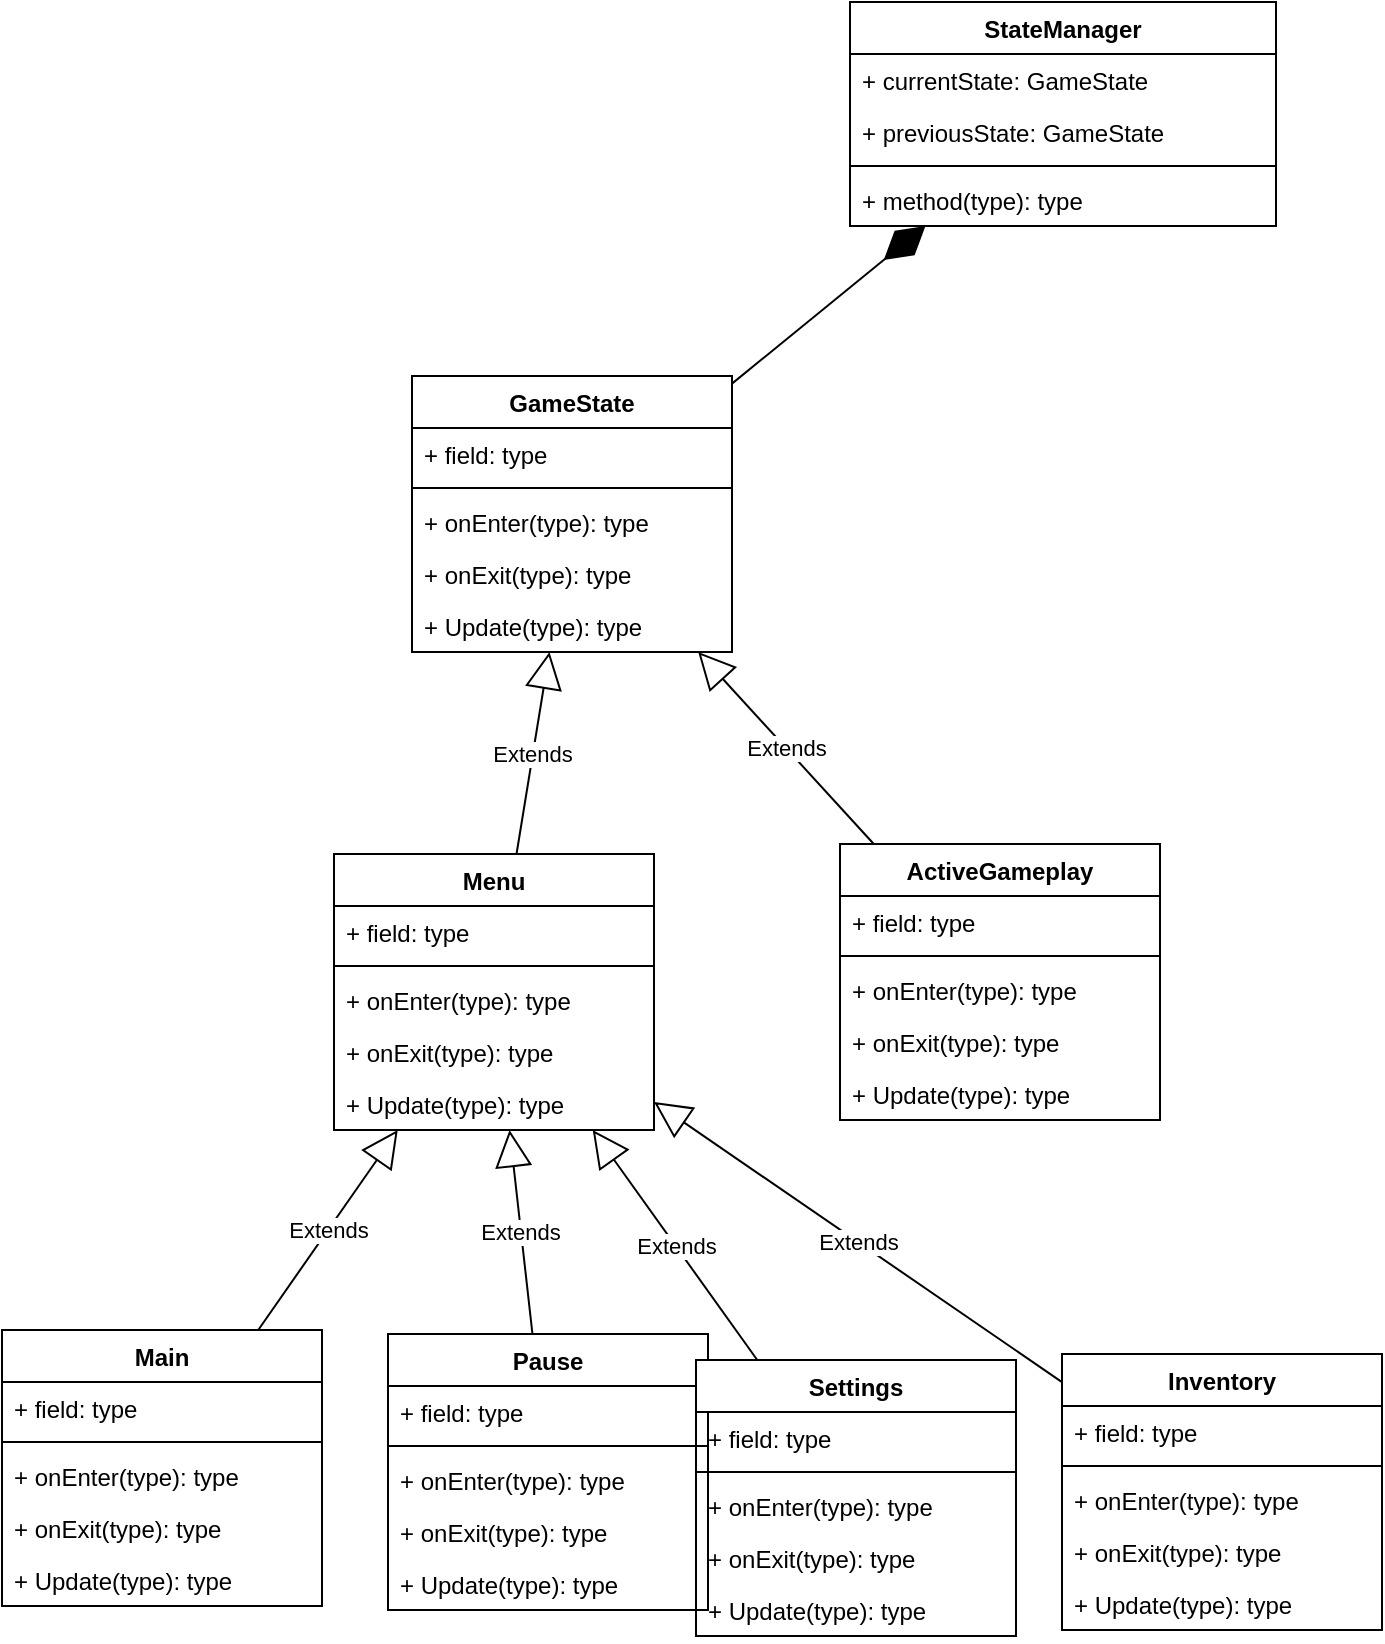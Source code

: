 <mxfile version="28.2.5">
  <diagram name="Page-1" id="j3S1fjYxEi87MXj2-Fde">
    <mxGraphModel dx="1071" dy="1589" grid="0" gridSize="10" guides="1" tooltips="1" connect="1" arrows="1" fold="1" page="1" pageScale="1" pageWidth="827" pageHeight="1169" math="0" shadow="0">
      <root>
        <mxCell id="0" />
        <mxCell id="1" parent="0" />
        <mxCell id="S2AkhuPd5A9qiUtjjwtA-1" value="StateManager" style="swimlane;fontStyle=1;align=center;verticalAlign=top;childLayout=stackLayout;horizontal=1;startSize=26;horizontalStack=0;resizeParent=1;resizeParentMax=0;resizeLast=0;collapsible=1;marginBottom=0;whiteSpace=wrap;html=1;" vertex="1" parent="1">
          <mxGeometry x="424" y="270" width="213" height="112" as="geometry" />
        </mxCell>
        <mxCell id="S2AkhuPd5A9qiUtjjwtA-2" value="+ currentState: GameState" style="text;strokeColor=none;fillColor=none;align=left;verticalAlign=top;spacingLeft=4;spacingRight=4;overflow=hidden;rotatable=0;points=[[0,0.5],[1,0.5]];portConstraint=eastwest;whiteSpace=wrap;html=1;" vertex="1" parent="S2AkhuPd5A9qiUtjjwtA-1">
          <mxGeometry y="26" width="213" height="26" as="geometry" />
        </mxCell>
        <mxCell id="S2AkhuPd5A9qiUtjjwtA-5" value="+ previousState: GameState" style="text;strokeColor=none;fillColor=none;align=left;verticalAlign=top;spacingLeft=4;spacingRight=4;overflow=hidden;rotatable=0;points=[[0,0.5],[1,0.5]];portConstraint=eastwest;whiteSpace=wrap;html=1;" vertex="1" parent="S2AkhuPd5A9qiUtjjwtA-1">
          <mxGeometry y="52" width="213" height="26" as="geometry" />
        </mxCell>
        <mxCell id="S2AkhuPd5A9qiUtjjwtA-3" value="" style="line;strokeWidth=1;fillColor=none;align=left;verticalAlign=middle;spacingTop=-1;spacingLeft=3;spacingRight=3;rotatable=0;labelPosition=right;points=[];portConstraint=eastwest;strokeColor=inherit;" vertex="1" parent="S2AkhuPd5A9qiUtjjwtA-1">
          <mxGeometry y="78" width="213" height="8" as="geometry" />
        </mxCell>
        <mxCell id="S2AkhuPd5A9qiUtjjwtA-4" value="+ method(type): type" style="text;strokeColor=none;fillColor=none;align=left;verticalAlign=top;spacingLeft=4;spacingRight=4;overflow=hidden;rotatable=0;points=[[0,0.5],[1,0.5]];portConstraint=eastwest;whiteSpace=wrap;html=1;" vertex="1" parent="S2AkhuPd5A9qiUtjjwtA-1">
          <mxGeometry y="86" width="213" height="26" as="geometry" />
        </mxCell>
        <mxCell id="S2AkhuPd5A9qiUtjjwtA-6" value="GameState" style="swimlane;fontStyle=1;align=center;verticalAlign=top;childLayout=stackLayout;horizontal=1;startSize=26;horizontalStack=0;resizeParent=1;resizeParentMax=0;resizeLast=0;collapsible=1;marginBottom=0;whiteSpace=wrap;html=1;" vertex="1" parent="1">
          <mxGeometry x="205" y="457" width="160" height="138" as="geometry" />
        </mxCell>
        <mxCell id="S2AkhuPd5A9qiUtjjwtA-7" value="+ field: type" style="text;strokeColor=none;fillColor=none;align=left;verticalAlign=top;spacingLeft=4;spacingRight=4;overflow=hidden;rotatable=0;points=[[0,0.5],[1,0.5]];portConstraint=eastwest;whiteSpace=wrap;html=1;" vertex="1" parent="S2AkhuPd5A9qiUtjjwtA-6">
          <mxGeometry y="26" width="160" height="26" as="geometry" />
        </mxCell>
        <mxCell id="S2AkhuPd5A9qiUtjjwtA-8" value="" style="line;strokeWidth=1;fillColor=none;align=left;verticalAlign=middle;spacingTop=-1;spacingLeft=3;spacingRight=3;rotatable=0;labelPosition=right;points=[];portConstraint=eastwest;strokeColor=inherit;" vertex="1" parent="S2AkhuPd5A9qiUtjjwtA-6">
          <mxGeometry y="52" width="160" height="8" as="geometry" />
        </mxCell>
        <mxCell id="S2AkhuPd5A9qiUtjjwtA-9" value="+ onEnter(type): type" style="text;strokeColor=none;fillColor=none;align=left;verticalAlign=top;spacingLeft=4;spacingRight=4;overflow=hidden;rotatable=0;points=[[0,0.5],[1,0.5]];portConstraint=eastwest;whiteSpace=wrap;html=1;" vertex="1" parent="S2AkhuPd5A9qiUtjjwtA-6">
          <mxGeometry y="60" width="160" height="26" as="geometry" />
        </mxCell>
        <mxCell id="S2AkhuPd5A9qiUtjjwtA-16" value="+ onExit(type): type" style="text;strokeColor=none;fillColor=none;align=left;verticalAlign=top;spacingLeft=4;spacingRight=4;overflow=hidden;rotatable=0;points=[[0,0.5],[1,0.5]];portConstraint=eastwest;whiteSpace=wrap;html=1;" vertex="1" parent="S2AkhuPd5A9qiUtjjwtA-6">
          <mxGeometry y="86" width="160" height="26" as="geometry" />
        </mxCell>
        <mxCell id="S2AkhuPd5A9qiUtjjwtA-52" value="+ Update(type): type" style="text;strokeColor=none;fillColor=none;align=left;verticalAlign=top;spacingLeft=4;spacingRight=4;overflow=hidden;rotatable=0;points=[[0,0.5],[1,0.5]];portConstraint=eastwest;whiteSpace=wrap;html=1;" vertex="1" parent="S2AkhuPd5A9qiUtjjwtA-6">
          <mxGeometry y="112" width="160" height="26" as="geometry" />
        </mxCell>
        <mxCell id="S2AkhuPd5A9qiUtjjwtA-14" value="" style="endArrow=diamondThin;endFill=1;endSize=24;html=1;rounded=0;" edge="1" parent="1" source="S2AkhuPd5A9qiUtjjwtA-6" target="S2AkhuPd5A9qiUtjjwtA-1">
          <mxGeometry width="160" relative="1" as="geometry">
            <mxPoint x="344" y="721" as="sourcePoint" />
            <mxPoint x="504" y="721" as="targetPoint" />
          </mxGeometry>
        </mxCell>
        <mxCell id="S2AkhuPd5A9qiUtjjwtA-15" value="Extends" style="endArrow=block;endSize=16;endFill=0;html=1;rounded=0;" edge="1" parent="1" source="S2AkhuPd5A9qiUtjjwtA-17" target="S2AkhuPd5A9qiUtjjwtA-6">
          <mxGeometry width="160" relative="1" as="geometry">
            <mxPoint x="337.223" y="676" as="sourcePoint" />
            <mxPoint x="473" y="699" as="targetPoint" />
          </mxGeometry>
        </mxCell>
        <mxCell id="S2AkhuPd5A9qiUtjjwtA-17" value="ActiveGameplay" style="swimlane;fontStyle=1;align=center;verticalAlign=top;childLayout=stackLayout;horizontal=1;startSize=26;horizontalStack=0;resizeParent=1;resizeParentMax=0;resizeLast=0;collapsible=1;marginBottom=0;whiteSpace=wrap;html=1;" vertex="1" parent="1">
          <mxGeometry x="419" y="691" width="160" height="138" as="geometry" />
        </mxCell>
        <mxCell id="S2AkhuPd5A9qiUtjjwtA-18" value="+ field: type" style="text;strokeColor=none;fillColor=none;align=left;verticalAlign=top;spacingLeft=4;spacingRight=4;overflow=hidden;rotatable=0;points=[[0,0.5],[1,0.5]];portConstraint=eastwest;whiteSpace=wrap;html=1;" vertex="1" parent="S2AkhuPd5A9qiUtjjwtA-17">
          <mxGeometry y="26" width="160" height="26" as="geometry" />
        </mxCell>
        <mxCell id="S2AkhuPd5A9qiUtjjwtA-19" value="" style="line;strokeWidth=1;fillColor=none;align=left;verticalAlign=middle;spacingTop=-1;spacingLeft=3;spacingRight=3;rotatable=0;labelPosition=right;points=[];portConstraint=eastwest;strokeColor=inherit;" vertex="1" parent="S2AkhuPd5A9qiUtjjwtA-17">
          <mxGeometry y="52" width="160" height="8" as="geometry" />
        </mxCell>
        <mxCell id="S2AkhuPd5A9qiUtjjwtA-20" value="+ onEnter(type): type" style="text;strokeColor=none;fillColor=none;align=left;verticalAlign=top;spacingLeft=4;spacingRight=4;overflow=hidden;rotatable=0;points=[[0,0.5],[1,0.5]];portConstraint=eastwest;whiteSpace=wrap;html=1;" vertex="1" parent="S2AkhuPd5A9qiUtjjwtA-17">
          <mxGeometry y="60" width="160" height="26" as="geometry" />
        </mxCell>
        <mxCell id="S2AkhuPd5A9qiUtjjwtA-21" value="+ onExit(type): type" style="text;strokeColor=none;fillColor=none;align=left;verticalAlign=top;spacingLeft=4;spacingRight=4;overflow=hidden;rotatable=0;points=[[0,0.5],[1,0.5]];portConstraint=eastwest;whiteSpace=wrap;html=1;" vertex="1" parent="S2AkhuPd5A9qiUtjjwtA-17">
          <mxGeometry y="86" width="160" height="26" as="geometry" />
        </mxCell>
        <mxCell id="S2AkhuPd5A9qiUtjjwtA-57" value="+ Update(type): type" style="text;strokeColor=none;fillColor=none;align=left;verticalAlign=top;spacingLeft=4;spacingRight=4;overflow=hidden;rotatable=0;points=[[0,0.5],[1,0.5]];portConstraint=eastwest;whiteSpace=wrap;html=1;" vertex="1" parent="S2AkhuPd5A9qiUtjjwtA-17">
          <mxGeometry y="112" width="160" height="26" as="geometry" />
        </mxCell>
        <mxCell id="S2AkhuPd5A9qiUtjjwtA-22" value="Menu" style="swimlane;fontStyle=1;align=center;verticalAlign=top;childLayout=stackLayout;horizontal=1;startSize=26;horizontalStack=0;resizeParent=1;resizeParentMax=0;resizeLast=0;collapsible=1;marginBottom=0;whiteSpace=wrap;html=1;" vertex="1" parent="1">
          <mxGeometry x="166" y="696" width="160" height="138" as="geometry" />
        </mxCell>
        <mxCell id="S2AkhuPd5A9qiUtjjwtA-23" value="+ field: type" style="text;strokeColor=none;fillColor=none;align=left;verticalAlign=top;spacingLeft=4;spacingRight=4;overflow=hidden;rotatable=0;points=[[0,0.5],[1,0.5]];portConstraint=eastwest;whiteSpace=wrap;html=1;" vertex="1" parent="S2AkhuPd5A9qiUtjjwtA-22">
          <mxGeometry y="26" width="160" height="26" as="geometry" />
        </mxCell>
        <mxCell id="S2AkhuPd5A9qiUtjjwtA-24" value="" style="line;strokeWidth=1;fillColor=none;align=left;verticalAlign=middle;spacingTop=-1;spacingLeft=3;spacingRight=3;rotatable=0;labelPosition=right;points=[];portConstraint=eastwest;strokeColor=inherit;" vertex="1" parent="S2AkhuPd5A9qiUtjjwtA-22">
          <mxGeometry y="52" width="160" height="8" as="geometry" />
        </mxCell>
        <mxCell id="S2AkhuPd5A9qiUtjjwtA-25" value="+ onEnter(type): type" style="text;strokeColor=none;fillColor=none;align=left;verticalAlign=top;spacingLeft=4;spacingRight=4;overflow=hidden;rotatable=0;points=[[0,0.5],[1,0.5]];portConstraint=eastwest;whiteSpace=wrap;html=1;" vertex="1" parent="S2AkhuPd5A9qiUtjjwtA-22">
          <mxGeometry y="60" width="160" height="26" as="geometry" />
        </mxCell>
        <mxCell id="S2AkhuPd5A9qiUtjjwtA-26" value="+ onExit(type): type" style="text;strokeColor=none;fillColor=none;align=left;verticalAlign=top;spacingLeft=4;spacingRight=4;overflow=hidden;rotatable=0;points=[[0,0.5],[1,0.5]];portConstraint=eastwest;whiteSpace=wrap;html=1;" vertex="1" parent="S2AkhuPd5A9qiUtjjwtA-22">
          <mxGeometry y="86" width="160" height="26" as="geometry" />
        </mxCell>
        <mxCell id="S2AkhuPd5A9qiUtjjwtA-53" value="+ Update(type): type" style="text;strokeColor=none;fillColor=none;align=left;verticalAlign=top;spacingLeft=4;spacingRight=4;overflow=hidden;rotatable=0;points=[[0,0.5],[1,0.5]];portConstraint=eastwest;whiteSpace=wrap;html=1;" vertex="1" parent="S2AkhuPd5A9qiUtjjwtA-22">
          <mxGeometry y="112" width="160" height="26" as="geometry" />
        </mxCell>
        <mxCell id="S2AkhuPd5A9qiUtjjwtA-27" value="Main" style="swimlane;fontStyle=1;align=center;verticalAlign=top;childLayout=stackLayout;horizontal=1;startSize=26;horizontalStack=0;resizeParent=1;resizeParentMax=0;resizeLast=0;collapsible=1;marginBottom=0;whiteSpace=wrap;html=1;" vertex="1" parent="1">
          <mxGeometry y="934" width="160" height="138" as="geometry" />
        </mxCell>
        <mxCell id="S2AkhuPd5A9qiUtjjwtA-28" value="+ field: type" style="text;strokeColor=none;fillColor=none;align=left;verticalAlign=top;spacingLeft=4;spacingRight=4;overflow=hidden;rotatable=0;points=[[0,0.5],[1,0.5]];portConstraint=eastwest;whiteSpace=wrap;html=1;" vertex="1" parent="S2AkhuPd5A9qiUtjjwtA-27">
          <mxGeometry y="26" width="160" height="26" as="geometry" />
        </mxCell>
        <mxCell id="S2AkhuPd5A9qiUtjjwtA-29" value="" style="line;strokeWidth=1;fillColor=none;align=left;verticalAlign=middle;spacingTop=-1;spacingLeft=3;spacingRight=3;rotatable=0;labelPosition=right;points=[];portConstraint=eastwest;strokeColor=inherit;" vertex="1" parent="S2AkhuPd5A9qiUtjjwtA-27">
          <mxGeometry y="52" width="160" height="8" as="geometry" />
        </mxCell>
        <mxCell id="S2AkhuPd5A9qiUtjjwtA-30" value="+ onEnter(type): type" style="text;strokeColor=none;fillColor=none;align=left;verticalAlign=top;spacingLeft=4;spacingRight=4;overflow=hidden;rotatable=0;points=[[0,0.5],[1,0.5]];portConstraint=eastwest;whiteSpace=wrap;html=1;" vertex="1" parent="S2AkhuPd5A9qiUtjjwtA-27">
          <mxGeometry y="60" width="160" height="26" as="geometry" />
        </mxCell>
        <mxCell id="S2AkhuPd5A9qiUtjjwtA-31" value="+ onExit(type): type" style="text;strokeColor=none;fillColor=none;align=left;verticalAlign=top;spacingLeft=4;spacingRight=4;overflow=hidden;rotatable=0;points=[[0,0.5],[1,0.5]];portConstraint=eastwest;whiteSpace=wrap;html=1;" vertex="1" parent="S2AkhuPd5A9qiUtjjwtA-27">
          <mxGeometry y="86" width="160" height="26" as="geometry" />
        </mxCell>
        <mxCell id="S2AkhuPd5A9qiUtjjwtA-54" value="+ Update(type): type" style="text;strokeColor=none;fillColor=none;align=left;verticalAlign=top;spacingLeft=4;spacingRight=4;overflow=hidden;rotatable=0;points=[[0,0.5],[1,0.5]];portConstraint=eastwest;whiteSpace=wrap;html=1;" vertex="1" parent="S2AkhuPd5A9qiUtjjwtA-27">
          <mxGeometry y="112" width="160" height="26" as="geometry" />
        </mxCell>
        <mxCell id="S2AkhuPd5A9qiUtjjwtA-32" value="Pause" style="swimlane;fontStyle=1;align=center;verticalAlign=top;childLayout=stackLayout;horizontal=1;startSize=26;horizontalStack=0;resizeParent=1;resizeParentMax=0;resizeLast=0;collapsible=1;marginBottom=0;whiteSpace=wrap;html=1;" vertex="1" parent="1">
          <mxGeometry x="193" y="936" width="160" height="138" as="geometry" />
        </mxCell>
        <mxCell id="S2AkhuPd5A9qiUtjjwtA-33" value="+ field: type" style="text;strokeColor=none;fillColor=none;align=left;verticalAlign=top;spacingLeft=4;spacingRight=4;overflow=hidden;rotatable=0;points=[[0,0.5],[1,0.5]];portConstraint=eastwest;whiteSpace=wrap;html=1;" vertex="1" parent="S2AkhuPd5A9qiUtjjwtA-32">
          <mxGeometry y="26" width="160" height="26" as="geometry" />
        </mxCell>
        <mxCell id="S2AkhuPd5A9qiUtjjwtA-34" value="" style="line;strokeWidth=1;fillColor=none;align=left;verticalAlign=middle;spacingTop=-1;spacingLeft=3;spacingRight=3;rotatable=0;labelPosition=right;points=[];portConstraint=eastwest;strokeColor=inherit;" vertex="1" parent="S2AkhuPd5A9qiUtjjwtA-32">
          <mxGeometry y="52" width="160" height="8" as="geometry" />
        </mxCell>
        <mxCell id="S2AkhuPd5A9qiUtjjwtA-35" value="+ onEnter(type): type" style="text;strokeColor=none;fillColor=none;align=left;verticalAlign=top;spacingLeft=4;spacingRight=4;overflow=hidden;rotatable=0;points=[[0,0.5],[1,0.5]];portConstraint=eastwest;whiteSpace=wrap;html=1;" vertex="1" parent="S2AkhuPd5A9qiUtjjwtA-32">
          <mxGeometry y="60" width="160" height="26" as="geometry" />
        </mxCell>
        <mxCell id="S2AkhuPd5A9qiUtjjwtA-36" value="+ onExit(type): type" style="text;strokeColor=none;fillColor=none;align=left;verticalAlign=top;spacingLeft=4;spacingRight=4;overflow=hidden;rotatable=0;points=[[0,0.5],[1,0.5]];portConstraint=eastwest;whiteSpace=wrap;html=1;" vertex="1" parent="S2AkhuPd5A9qiUtjjwtA-32">
          <mxGeometry y="86" width="160" height="26" as="geometry" />
        </mxCell>
        <mxCell id="S2AkhuPd5A9qiUtjjwtA-55" value="+ Update(type): type" style="text;strokeColor=none;fillColor=none;align=left;verticalAlign=top;spacingLeft=4;spacingRight=4;overflow=hidden;rotatable=0;points=[[0,0.5],[1,0.5]];portConstraint=eastwest;whiteSpace=wrap;html=1;" vertex="1" parent="S2AkhuPd5A9qiUtjjwtA-32">
          <mxGeometry y="112" width="160" height="26" as="geometry" />
        </mxCell>
        <mxCell id="S2AkhuPd5A9qiUtjjwtA-37" value="Settings" style="swimlane;fontStyle=1;align=center;verticalAlign=top;childLayout=stackLayout;horizontal=1;startSize=26;horizontalStack=0;resizeParent=1;resizeParentMax=0;resizeLast=0;collapsible=1;marginBottom=0;whiteSpace=wrap;html=1;" vertex="1" parent="1">
          <mxGeometry x="347" y="949" width="160" height="138" as="geometry" />
        </mxCell>
        <mxCell id="S2AkhuPd5A9qiUtjjwtA-38" value="+ field: type" style="text;strokeColor=none;fillColor=none;align=left;verticalAlign=top;spacingLeft=4;spacingRight=4;overflow=hidden;rotatable=0;points=[[0,0.5],[1,0.5]];portConstraint=eastwest;whiteSpace=wrap;html=1;" vertex="1" parent="S2AkhuPd5A9qiUtjjwtA-37">
          <mxGeometry y="26" width="160" height="26" as="geometry" />
        </mxCell>
        <mxCell id="S2AkhuPd5A9qiUtjjwtA-39" value="" style="line;strokeWidth=1;fillColor=none;align=left;verticalAlign=middle;spacingTop=-1;spacingLeft=3;spacingRight=3;rotatable=0;labelPosition=right;points=[];portConstraint=eastwest;strokeColor=inherit;" vertex="1" parent="S2AkhuPd5A9qiUtjjwtA-37">
          <mxGeometry y="52" width="160" height="8" as="geometry" />
        </mxCell>
        <mxCell id="S2AkhuPd5A9qiUtjjwtA-40" value="+ onEnter(type): type" style="text;strokeColor=none;fillColor=none;align=left;verticalAlign=top;spacingLeft=4;spacingRight=4;overflow=hidden;rotatable=0;points=[[0,0.5],[1,0.5]];portConstraint=eastwest;whiteSpace=wrap;html=1;" vertex="1" parent="S2AkhuPd5A9qiUtjjwtA-37">
          <mxGeometry y="60" width="160" height="26" as="geometry" />
        </mxCell>
        <mxCell id="S2AkhuPd5A9qiUtjjwtA-41" value="+ onExit(type): type" style="text;strokeColor=none;fillColor=none;align=left;verticalAlign=top;spacingLeft=4;spacingRight=4;overflow=hidden;rotatable=0;points=[[0,0.5],[1,0.5]];portConstraint=eastwest;whiteSpace=wrap;html=1;" vertex="1" parent="S2AkhuPd5A9qiUtjjwtA-37">
          <mxGeometry y="86" width="160" height="26" as="geometry" />
        </mxCell>
        <mxCell id="S2AkhuPd5A9qiUtjjwtA-56" value="+ Update(type): type" style="text;strokeColor=none;fillColor=none;align=left;verticalAlign=top;spacingLeft=4;spacingRight=4;overflow=hidden;rotatable=0;points=[[0,0.5],[1,0.5]];portConstraint=eastwest;whiteSpace=wrap;html=1;" vertex="1" parent="S2AkhuPd5A9qiUtjjwtA-37">
          <mxGeometry y="112" width="160" height="26" as="geometry" />
        </mxCell>
        <mxCell id="S2AkhuPd5A9qiUtjjwtA-42" value="Extends" style="endArrow=block;endSize=16;endFill=0;html=1;rounded=0;" edge="1" parent="1" source="S2AkhuPd5A9qiUtjjwtA-37" target="S2AkhuPd5A9qiUtjjwtA-22">
          <mxGeometry width="160" relative="1" as="geometry">
            <mxPoint x="341" y="568" as="sourcePoint" />
            <mxPoint x="501" y="568" as="targetPoint" />
          </mxGeometry>
        </mxCell>
        <mxCell id="S2AkhuPd5A9qiUtjjwtA-43" value="Extends" style="endArrow=block;endSize=16;endFill=0;html=1;rounded=0;" edge="1" parent="1" source="S2AkhuPd5A9qiUtjjwtA-32" target="S2AkhuPd5A9qiUtjjwtA-22">
          <mxGeometry width="160" relative="1" as="geometry">
            <mxPoint x="341" y="568" as="sourcePoint" />
            <mxPoint x="501" y="568" as="targetPoint" />
            <mxPoint as="offset" />
          </mxGeometry>
        </mxCell>
        <mxCell id="S2AkhuPd5A9qiUtjjwtA-44" value="Extends" style="endArrow=block;endSize=16;endFill=0;html=1;rounded=0;" edge="1" parent="1" source="S2AkhuPd5A9qiUtjjwtA-27" target="S2AkhuPd5A9qiUtjjwtA-22">
          <mxGeometry width="160" relative="1" as="geometry">
            <mxPoint x="341" y="568" as="sourcePoint" />
            <mxPoint x="501" y="568" as="targetPoint" />
          </mxGeometry>
        </mxCell>
        <mxCell id="S2AkhuPd5A9qiUtjjwtA-45" value="Inventory" style="swimlane;fontStyle=1;align=center;verticalAlign=top;childLayout=stackLayout;horizontal=1;startSize=26;horizontalStack=0;resizeParent=1;resizeParentMax=0;resizeLast=0;collapsible=1;marginBottom=0;whiteSpace=wrap;html=1;" vertex="1" parent="1">
          <mxGeometry x="530" y="946" width="160" height="138" as="geometry" />
        </mxCell>
        <mxCell id="S2AkhuPd5A9qiUtjjwtA-46" value="+ field: type" style="text;strokeColor=none;fillColor=none;align=left;verticalAlign=top;spacingLeft=4;spacingRight=4;overflow=hidden;rotatable=0;points=[[0,0.5],[1,0.5]];portConstraint=eastwest;whiteSpace=wrap;html=1;" vertex="1" parent="S2AkhuPd5A9qiUtjjwtA-45">
          <mxGeometry y="26" width="160" height="26" as="geometry" />
        </mxCell>
        <mxCell id="S2AkhuPd5A9qiUtjjwtA-47" value="" style="line;strokeWidth=1;fillColor=none;align=left;verticalAlign=middle;spacingTop=-1;spacingLeft=3;spacingRight=3;rotatable=0;labelPosition=right;points=[];portConstraint=eastwest;strokeColor=inherit;" vertex="1" parent="S2AkhuPd5A9qiUtjjwtA-45">
          <mxGeometry y="52" width="160" height="8" as="geometry" />
        </mxCell>
        <mxCell id="S2AkhuPd5A9qiUtjjwtA-48" value="+ onEnter(type): type" style="text;strokeColor=none;fillColor=none;align=left;verticalAlign=top;spacingLeft=4;spacingRight=4;overflow=hidden;rotatable=0;points=[[0,0.5],[1,0.5]];portConstraint=eastwest;whiteSpace=wrap;html=1;" vertex="1" parent="S2AkhuPd5A9qiUtjjwtA-45">
          <mxGeometry y="60" width="160" height="26" as="geometry" />
        </mxCell>
        <mxCell id="S2AkhuPd5A9qiUtjjwtA-49" value="+ onExit(type): type" style="text;strokeColor=none;fillColor=none;align=left;verticalAlign=top;spacingLeft=4;spacingRight=4;overflow=hidden;rotatable=0;points=[[0,0.5],[1,0.5]];portConstraint=eastwest;whiteSpace=wrap;html=1;" vertex="1" parent="S2AkhuPd5A9qiUtjjwtA-45">
          <mxGeometry y="86" width="160" height="26" as="geometry" />
        </mxCell>
        <mxCell id="S2AkhuPd5A9qiUtjjwtA-58" value="+ Update(type): type" style="text;strokeColor=none;fillColor=none;align=left;verticalAlign=top;spacingLeft=4;spacingRight=4;overflow=hidden;rotatable=0;points=[[0,0.5],[1,0.5]];portConstraint=eastwest;whiteSpace=wrap;html=1;" vertex="1" parent="S2AkhuPd5A9qiUtjjwtA-45">
          <mxGeometry y="112" width="160" height="26" as="geometry" />
        </mxCell>
        <mxCell id="S2AkhuPd5A9qiUtjjwtA-50" value="Extends" style="endArrow=block;endSize=16;endFill=0;html=1;rounded=0;" edge="1" parent="1" source="S2AkhuPd5A9qiUtjjwtA-22" target="S2AkhuPd5A9qiUtjjwtA-6">
          <mxGeometry width="160" relative="1" as="geometry">
            <mxPoint x="182" y="591" as="sourcePoint" />
            <mxPoint x="342" y="591" as="targetPoint" />
          </mxGeometry>
        </mxCell>
        <mxCell id="S2AkhuPd5A9qiUtjjwtA-51" value="Extends" style="endArrow=block;endSize=16;endFill=0;html=1;rounded=0;" edge="1" parent="1" source="S2AkhuPd5A9qiUtjjwtA-45" target="S2AkhuPd5A9qiUtjjwtA-22">
          <mxGeometry width="160" relative="1" as="geometry">
            <mxPoint x="169" y="679" as="sourcePoint" />
            <mxPoint x="329" y="679" as="targetPoint" />
          </mxGeometry>
        </mxCell>
      </root>
    </mxGraphModel>
  </diagram>
</mxfile>
